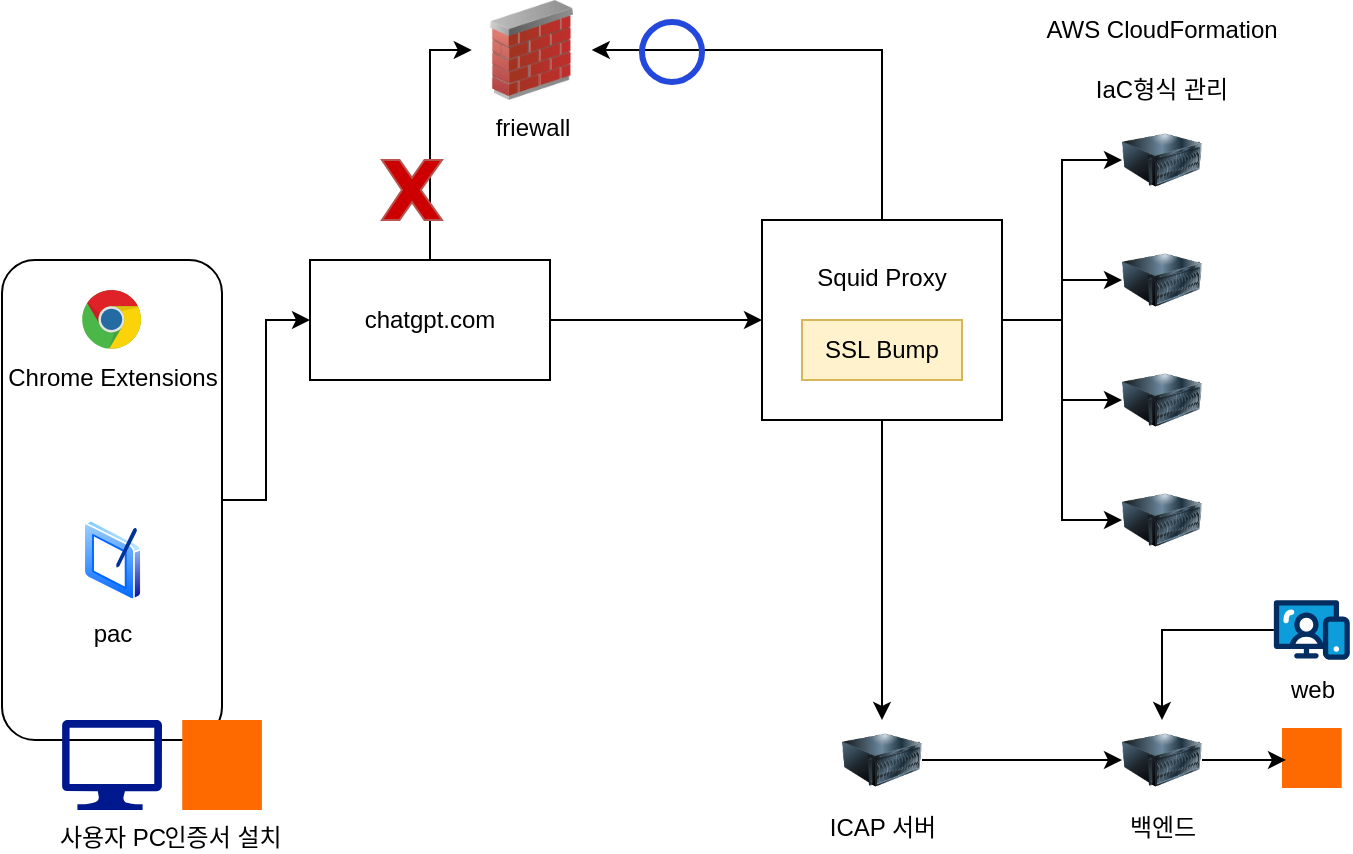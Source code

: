 <mxfile version="27.1.6">
  <diagram name="페이지-1" id="gK8ze82Cn34lkQ55p42S">
    <mxGraphModel dx="830" dy="586" grid="1" gridSize="10" guides="1" tooltips="1" connect="1" arrows="1" fold="1" page="1" pageScale="1" pageWidth="827" pageHeight="1169" math="0" shadow="0">
      <root>
        <mxCell id="0" />
        <mxCell id="1" parent="0" />
        <mxCell id="WlqATDFWco1XYYBNYs_D-19" style="edgeStyle=orthogonalEdgeStyle;rounded=0;orthogonalLoop=1;jettySize=auto;html=1;entryX=0;entryY=0.5;entryDx=0;entryDy=0;" edge="1" parent="1" source="WlqATDFWco1XYYBNYs_D-11" target="RQWLSsUyHBjrVJgTsk6C-4">
          <mxGeometry relative="1" as="geometry" />
        </mxCell>
        <mxCell id="WlqATDFWco1XYYBNYs_D-11" value="" style="rounded=1;whiteSpace=wrap;html=1;" vertex="1" parent="1">
          <mxGeometry x="140" y="270" width="110" height="240" as="geometry" />
        </mxCell>
        <mxCell id="RQWLSsUyHBjrVJgTsk6C-17" style="edgeStyle=orthogonalEdgeStyle;rounded=0;orthogonalLoop=1;jettySize=auto;html=1;entryX=1;entryY=0.5;entryDx=0;entryDy=0;exitX=0.5;exitY=0;exitDx=0;exitDy=0;" parent="1" source="RQWLSsUyHBjrVJgTsk6C-1" target="RQWLSsUyHBjrVJgTsk6C-10" edge="1">
          <mxGeometry relative="1" as="geometry" />
        </mxCell>
        <mxCell id="kdkellM9Dm9bTUvcJMx7-10" style="edgeStyle=orthogonalEdgeStyle;rounded=0;orthogonalLoop=1;jettySize=auto;html=1;entryX=0;entryY=0.5;entryDx=0;entryDy=0;" parent="1" source="RQWLSsUyHBjrVJgTsk6C-1" target="kdkellM9Dm9bTUvcJMx7-4" edge="1">
          <mxGeometry relative="1" as="geometry" />
        </mxCell>
        <mxCell id="kdkellM9Dm9bTUvcJMx7-11" style="edgeStyle=orthogonalEdgeStyle;rounded=0;orthogonalLoop=1;jettySize=auto;html=1;entryX=0;entryY=0.5;entryDx=0;entryDy=0;" parent="1" source="RQWLSsUyHBjrVJgTsk6C-1" target="kdkellM9Dm9bTUvcJMx7-5" edge="1">
          <mxGeometry relative="1" as="geometry" />
        </mxCell>
        <mxCell id="kdkellM9Dm9bTUvcJMx7-12" style="edgeStyle=orthogonalEdgeStyle;rounded=0;orthogonalLoop=1;jettySize=auto;html=1;entryX=0;entryY=0.5;entryDx=0;entryDy=0;" parent="1" source="RQWLSsUyHBjrVJgTsk6C-1" target="kdkellM9Dm9bTUvcJMx7-6" edge="1">
          <mxGeometry relative="1" as="geometry" />
        </mxCell>
        <mxCell id="kdkellM9Dm9bTUvcJMx7-13" style="edgeStyle=orthogonalEdgeStyle;rounded=0;orthogonalLoop=1;jettySize=auto;html=1;entryX=0;entryY=0.5;entryDx=0;entryDy=0;" parent="1" source="RQWLSsUyHBjrVJgTsk6C-1" target="kdkellM9Dm9bTUvcJMx7-7" edge="1">
          <mxGeometry relative="1" as="geometry" />
        </mxCell>
        <mxCell id="kdkellM9Dm9bTUvcJMx7-20" style="edgeStyle=orthogonalEdgeStyle;rounded=0;orthogonalLoop=1;jettySize=auto;html=1;" parent="1" source="RQWLSsUyHBjrVJgTsk6C-1" target="kdkellM9Dm9bTUvcJMx7-19" edge="1">
          <mxGeometry relative="1" as="geometry" />
        </mxCell>
        <mxCell id="RQWLSsUyHBjrVJgTsk6C-1" value="Squid Proxy&lt;div&gt;&lt;br&gt;&lt;/div&gt;&lt;div&gt;&lt;br&gt;&lt;/div&gt;&lt;div&gt;&lt;br&gt;&lt;/div&gt;" style="rounded=0;whiteSpace=wrap;html=1;" parent="1" vertex="1">
          <mxGeometry x="520" y="250" width="120" height="100" as="geometry" />
        </mxCell>
        <mxCell id="RQWLSsUyHBjrVJgTsk6C-2" value="SSL Bump" style="rounded=0;whiteSpace=wrap;html=1;fillColor=#fff2cc;strokeColor=#d6b656;" parent="1" vertex="1">
          <mxGeometry x="540" y="300" width="80" height="30" as="geometry" />
        </mxCell>
        <mxCell id="RQWLSsUyHBjrVJgTsk6C-3" value="Chrome Extensions" style="dashed=0;outlineConnect=0;html=1;align=center;labelPosition=center;verticalLabelPosition=bottom;verticalAlign=top;shape=mxgraph.weblogos.chrome" parent="1" vertex="1">
          <mxGeometry x="180.12" y="285" width="29.76" height="30" as="geometry" />
        </mxCell>
        <mxCell id="WlqATDFWco1XYYBNYs_D-13" style="edgeStyle=orthogonalEdgeStyle;rounded=0;orthogonalLoop=1;jettySize=auto;html=1;entryX=0;entryY=0.5;entryDx=0;entryDy=0;" edge="1" parent="1" source="RQWLSsUyHBjrVJgTsk6C-4" target="RQWLSsUyHBjrVJgTsk6C-10">
          <mxGeometry relative="1" as="geometry" />
        </mxCell>
        <mxCell id="WlqATDFWco1XYYBNYs_D-20" style="edgeStyle=orthogonalEdgeStyle;rounded=0;orthogonalLoop=1;jettySize=auto;html=1;entryX=0;entryY=0.5;entryDx=0;entryDy=0;" edge="1" parent="1" source="RQWLSsUyHBjrVJgTsk6C-4" target="RQWLSsUyHBjrVJgTsk6C-1">
          <mxGeometry relative="1" as="geometry" />
        </mxCell>
        <mxCell id="RQWLSsUyHBjrVJgTsk6C-4" value="chatgpt.com" style="rounded=0;whiteSpace=wrap;html=1;" parent="1" vertex="1">
          <mxGeometry x="294" y="270" width="120" height="60" as="geometry" />
        </mxCell>
        <mxCell id="RQWLSsUyHBjrVJgTsk6C-10" value="friewall" style="image;html=1;image=img/lib/clip_art/networking/Firewall_02_128x128.png" parent="1" vertex="1">
          <mxGeometry x="374.88" y="140" width="60" height="50" as="geometry" />
        </mxCell>
        <mxCell id="RQWLSsUyHBjrVJgTsk6C-12" value="" style="verticalLabelPosition=bottom;verticalAlign=top;html=1;shape=mxgraph.basic.x;fillColor=#CC0000;strokeColor=#b85450;" parent="1" vertex="1">
          <mxGeometry x="330" y="220" width="30" height="30" as="geometry" />
        </mxCell>
        <mxCell id="RQWLSsUyHBjrVJgTsk6C-18" value="" style="ellipse;whiteSpace=wrap;html=1;aspect=fixed;fillColor=none;strokeColor=light-dark(#2448db, #ededed);strokeWidth=3;" parent="1" vertex="1">
          <mxGeometry x="460" y="151" width="30" height="30" as="geometry" />
        </mxCell>
        <mxCell id="RQWLSsUyHBjrVJgTsk6C-21" value="pac" style="image;aspect=fixed;perimeter=ellipsePerimeter;html=1;align=center;shadow=0;dashed=0;spacingTop=3;image=img/lib/active_directory/tablet_pc.svg;" parent="1" vertex="1">
          <mxGeometry x="180.68" y="400" width="29.2" height="40" as="geometry" />
        </mxCell>
        <mxCell id="kdkellM9Dm9bTUvcJMx7-4" value="" style="image;html=1;image=img/lib/clip_art/computers/Server_128x128.png" parent="1" vertex="1">
          <mxGeometry x="700" y="190" width="40" height="60" as="geometry" />
        </mxCell>
        <mxCell id="kdkellM9Dm9bTUvcJMx7-5" value="" style="image;html=1;image=img/lib/clip_art/computers/Server_128x128.png" parent="1" vertex="1">
          <mxGeometry x="700" y="250" width="40" height="60" as="geometry" />
        </mxCell>
        <mxCell id="kdkellM9Dm9bTUvcJMx7-6" value="" style="image;html=1;image=img/lib/clip_art/computers/Server_128x128.png" parent="1" vertex="1">
          <mxGeometry x="700" y="310" width="40" height="60" as="geometry" />
        </mxCell>
        <mxCell id="kdkellM9Dm9bTUvcJMx7-7" value="" style="image;html=1;image=img/lib/clip_art/computers/Server_128x128.png" parent="1" vertex="1">
          <mxGeometry x="700" y="370" width="40" height="60" as="geometry" />
        </mxCell>
        <mxCell id="kdkellM9Dm9bTUvcJMx7-8" value="IaC형식 관리" style="text;html=1;align=center;verticalAlign=middle;whiteSpace=wrap;rounded=0;" parent="1" vertex="1">
          <mxGeometry x="680" y="170" width="80" height="30" as="geometry" />
        </mxCell>
        <mxCell id="kdkellM9Dm9bTUvcJMx7-17" value="AWS CloudFormation" style="text;html=1;align=center;verticalAlign=middle;whiteSpace=wrap;rounded=0;" parent="1" vertex="1">
          <mxGeometry x="660" y="140" width="120" height="30" as="geometry" />
        </mxCell>
        <mxCell id="kdkellM9Dm9bTUvcJMx7-24" style="edgeStyle=orthogonalEdgeStyle;rounded=0;orthogonalLoop=1;jettySize=auto;html=1;" parent="1" source="kdkellM9Dm9bTUvcJMx7-19" target="kdkellM9Dm9bTUvcJMx7-22" edge="1">
          <mxGeometry relative="1" as="geometry" />
        </mxCell>
        <mxCell id="kdkellM9Dm9bTUvcJMx7-19" value="ICAP 서버" style="image;html=1;image=img/lib/clip_art/computers/Server_128x128.png" parent="1" vertex="1">
          <mxGeometry x="560" y="500" width="40" height="40" as="geometry" />
        </mxCell>
        <mxCell id="kdkellM9Dm9bTUvcJMx7-22" value="백엔드" style="image;html=1;image=img/lib/clip_art/computers/Server_128x128.png" parent="1" vertex="1">
          <mxGeometry x="700" y="500" width="40" height="40" as="geometry" />
        </mxCell>
        <mxCell id="WlqATDFWco1XYYBNYs_D-1" value="" style="points=[];aspect=fixed;html=1;align=center;shadow=0;dashed=0;fillColor=#FF6A00;strokeColor=none;shape=mxgraph.alibaba_cloud.mps-ai;" vertex="1" parent="1">
          <mxGeometry x="780" y="504" width="29.83" height="30" as="geometry" />
        </mxCell>
        <mxCell id="WlqATDFWco1XYYBNYs_D-2" style="edgeStyle=orthogonalEdgeStyle;rounded=0;orthogonalLoop=1;jettySize=auto;html=1;entryX=0.067;entryY=0.533;entryDx=0;entryDy=0;entryPerimeter=0;" edge="1" parent="1" source="kdkellM9Dm9bTUvcJMx7-22" target="WlqATDFWco1XYYBNYs_D-1">
          <mxGeometry relative="1" as="geometry" />
        </mxCell>
        <mxCell id="WlqATDFWco1XYYBNYs_D-5" style="edgeStyle=orthogonalEdgeStyle;rounded=0;orthogonalLoop=1;jettySize=auto;html=1;" edge="1" parent="1" source="WlqATDFWco1XYYBNYs_D-4" target="kdkellM9Dm9bTUvcJMx7-22">
          <mxGeometry relative="1" as="geometry" />
        </mxCell>
        <mxCell id="WlqATDFWco1XYYBNYs_D-4" value="web" style="verticalLabelPosition=bottom;aspect=fixed;html=1;shape=mxgraph.salesforce.web;" vertex="1" parent="1">
          <mxGeometry x="775.93" y="440" width="37.97" height="30" as="geometry" />
        </mxCell>
        <mxCell id="WlqATDFWco1XYYBNYs_D-6" value="&lt;div&gt;&lt;br&gt;&lt;/div&gt;&lt;div&gt;&lt;br&gt;&lt;/div&gt;&lt;div&gt;&lt;br&gt;&lt;/div&gt;&lt;div&gt;&lt;br&gt;&lt;/div&gt;&lt;div&gt;&amp;nbsp;&lt;/div&gt;&lt;div&gt;인증서 설치&lt;/div&gt;" style="points=[];aspect=fixed;html=1;align=center;shadow=0;dashed=0;fillColor=#FF6A00;strokeColor=none;shape=mxgraph.alibaba_cloud.cas_ssl_central_authentication_service;" vertex="1" parent="1">
          <mxGeometry x="230.12" y="500" width="39.82" height="45" as="geometry" />
        </mxCell>
        <mxCell id="WlqATDFWco1XYYBNYs_D-7" value="사용자 PC" style="sketch=0;aspect=fixed;pointerEvents=1;shadow=0;dashed=0;html=1;strokeColor=none;labelPosition=center;verticalLabelPosition=bottom;verticalAlign=top;align=center;fillColor=#00188D;shape=mxgraph.azure.computer" vertex="1" parent="1">
          <mxGeometry x="170" y="500" width="50" height="45" as="geometry" />
        </mxCell>
      </root>
    </mxGraphModel>
  </diagram>
</mxfile>
